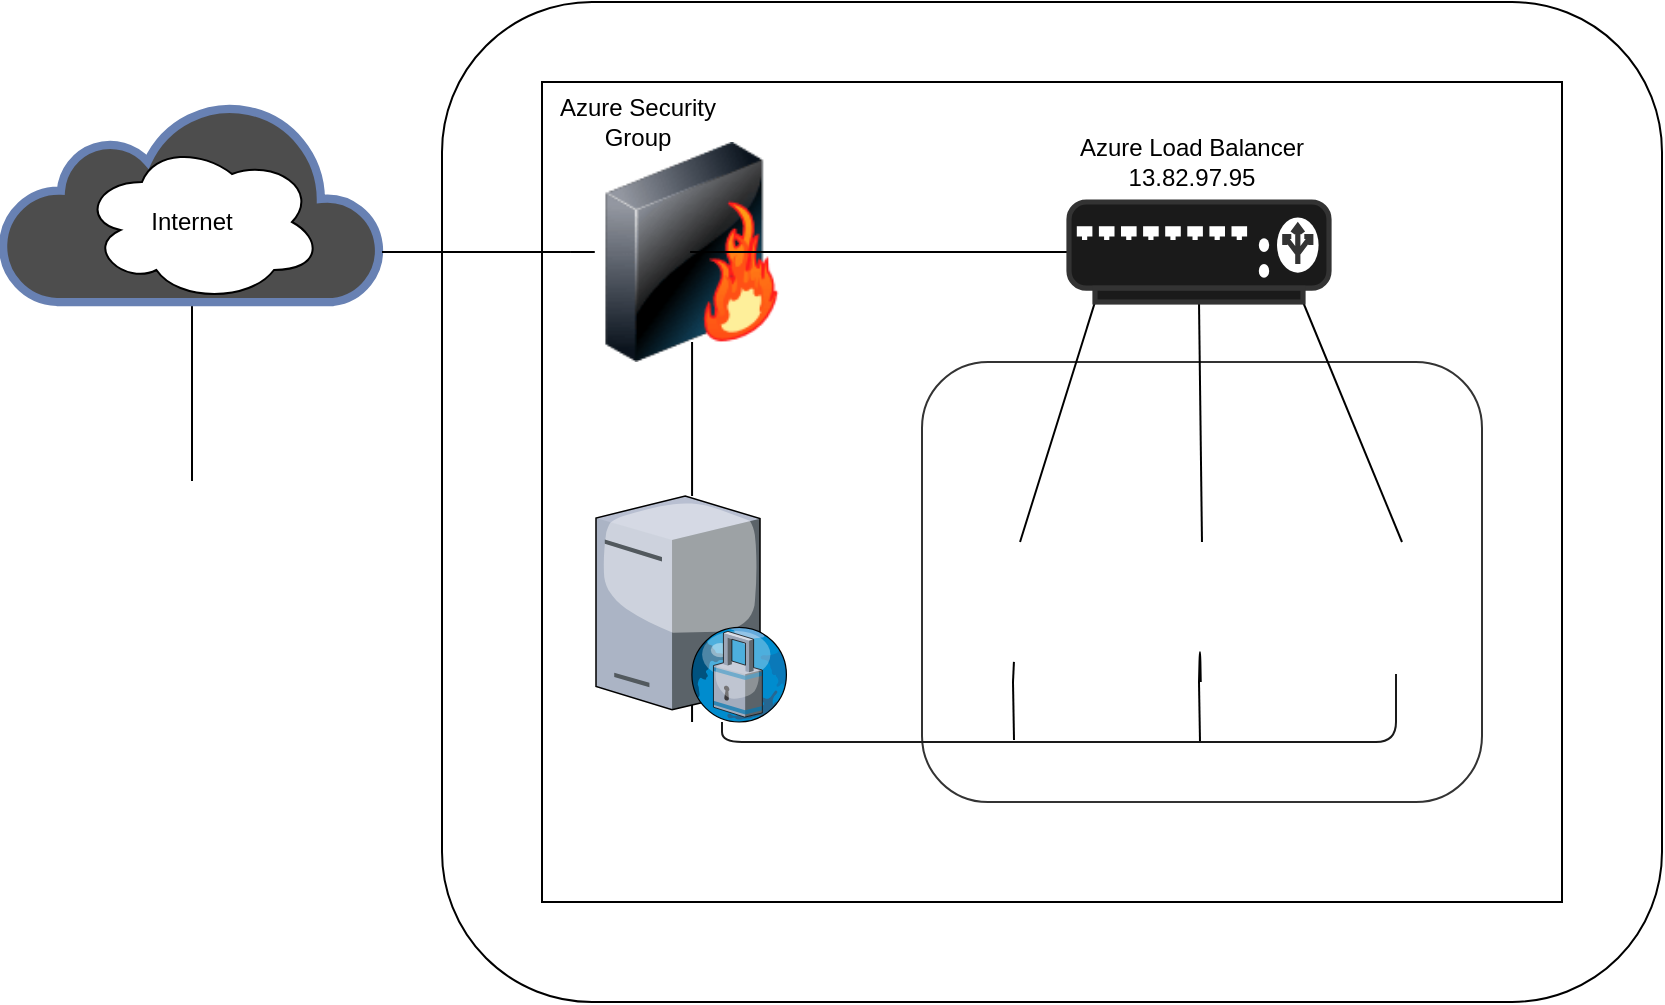 <mxfile version="15.3.0" type="github">
  <diagram id="slnVbbzJdbbrH4En2uYu" name="Page-1">
    <mxGraphModel dx="868" dy="1560" grid="1" gridSize="10" guides="1" tooltips="1" connect="1" arrows="1" fold="1" page="1" pageScale="1" pageWidth="850" pageHeight="1100" math="0" shadow="0">
      <root>
        <mxCell id="0" />
        <mxCell id="1" parent="0" />
        <mxCell id="NULseq0uM478Y7bA-dPA-58" value="" style="whiteSpace=wrap;html=1;rounded=1;" vertex="1" parent="1">
          <mxGeometry x="300" y="-20" width="610" height="500" as="geometry" />
        </mxCell>
        <mxCell id="NULseq0uM478Y7bA-dPA-47" style="edgeStyle=none;rounded=1;orthogonalLoop=1;jettySize=auto;html=1;exitX=0.5;exitY=1;exitDx=0;exitDy=0;exitPerimeter=0;startArrow=none;startFill=0;endArrow=none;endFill=0;strokeColor=default;" edge="1" parent="1" source="NULseq0uM478Y7bA-dPA-13" target="NULseq0uM478Y7bA-dPA-19">
          <mxGeometry relative="1" as="geometry" />
        </mxCell>
        <mxCell id="NULseq0uM478Y7bA-dPA-13" value="" style="html=1;outlineConnect=0;fillColor=#4D4D4D;strokeColor=#6881B3;gradientColor=none;gradientDirection=north;strokeWidth=2;shape=mxgraph.networks.cloud;fontColor=#ffffff;" vertex="1" parent="1">
          <mxGeometry x="80" y="30" width="190" height="100" as="geometry" />
        </mxCell>
        <mxCell id="NULseq0uM478Y7bA-dPA-22" value="" style="whiteSpace=wrap;html=1;strokeColor=#000000;fillColor=#FFFFFF;" vertex="1" parent="1">
          <mxGeometry x="350" y="20" width="510" height="410" as="geometry" />
        </mxCell>
        <mxCell id="NULseq0uM478Y7bA-dPA-14" value="" style="ellipse;shape=cloud;whiteSpace=wrap;html=1;direction=east;" vertex="1" parent="1">
          <mxGeometry x="120" y="50" width="120" height="80" as="geometry" />
        </mxCell>
        <mxCell id="NULseq0uM478Y7bA-dPA-26" value="" style="whiteSpace=wrap;html=1;strokeColor=#333333;fillColor=#FFFFFF;rounded=1;" vertex="1" parent="1">
          <mxGeometry x="540" y="160" width="280" height="220" as="geometry" />
        </mxCell>
        <mxCell id="NULseq0uM478Y7bA-dPA-54" style="edgeStyle=none;rounded=1;orthogonalLoop=1;jettySize=auto;html=1;exitX=0.5;exitY=1;exitDx=0;exitDy=0;startArrow=none;startFill=0;endArrow=none;endFill=0;strokeColor=default;" edge="1" parent="1" source="NULseq0uM478Y7bA-dPA-15">
          <mxGeometry relative="1" as="geometry">
            <mxPoint x="679" y="350" as="targetPoint" />
          </mxGeometry>
        </mxCell>
        <mxCell id="NULseq0uM478Y7bA-dPA-15" value="" style="shape=image;html=1;verticalAlign=top;verticalLabelPosition=bottom;labelBackgroundColor=#ffffff;imageAspect=0;aspect=fixed;image=https://cdn3.iconfinder.com/data/icons/prored/Network%20Online.png" vertex="1" parent="1">
          <mxGeometry x="632" y="227" width="93" height="93" as="geometry" />
        </mxCell>
        <mxCell id="NULseq0uM478Y7bA-dPA-19" value="" style="shape=image;html=1;verticalAlign=top;verticalLabelPosition=bottom;labelBackgroundColor=#ffffff;imageAspect=0;aspect=fixed;image=https://cdn2.iconfinder.com/data/icons/whcompare-isometric-web-hosting-servers/50/root-access-128.png" vertex="1" parent="1">
          <mxGeometry x="111" y="219.5" width="128" height="128" as="geometry" />
        </mxCell>
        <mxCell id="NULseq0uM478Y7bA-dPA-42" style="edgeStyle=none;rounded=1;orthogonalLoop=1;jettySize=auto;html=1;exitX=0.5;exitY=1;exitDx=0;exitDy=0;startArrow=none;startFill=0;endArrow=none;endFill=0;strokeColor=default;" edge="1" parent="1" source="NULseq0uM478Y7bA-dPA-17" target="NULseq0uM478Y7bA-dPA-24">
          <mxGeometry relative="1" as="geometry" />
        </mxCell>
        <mxCell id="NULseq0uM478Y7bA-dPA-45" style="edgeStyle=none;rounded=1;orthogonalLoop=1;jettySize=auto;html=1;exitX=0;exitY=0.5;exitDx=0;exitDy=0;startArrow=none;startFill=0;endArrow=none;endFill=0;strokeColor=default;" edge="1" parent="1" source="NULseq0uM478Y7bA-dPA-17">
          <mxGeometry relative="1" as="geometry">
            <mxPoint x="270" y="105" as="targetPoint" />
            <Array as="points">
              <mxPoint x="310" y="105" />
            </Array>
          </mxGeometry>
        </mxCell>
        <mxCell id="NULseq0uM478Y7bA-dPA-17" value="" style="image;html=1;image=img/lib/clip_art/networking/Firewall-page1_128x128.png" vertex="1" parent="1">
          <mxGeometry x="364.03" y="50" width="122" height="110" as="geometry" />
        </mxCell>
        <mxCell id="NULseq0uM478Y7bA-dPA-21" value="" style="shape=image;html=1;verticalAlign=top;verticalLabelPosition=bottom;labelBackgroundColor=#ffffff;imageAspect=0;aspect=fixed;image=https://cdn3.iconfinder.com/data/icons/prored/Network%20Online.png" vertex="1" parent="1">
          <mxGeometry x="720" y="227" width="93" height="93" as="geometry" />
        </mxCell>
        <mxCell id="NULseq0uM478Y7bA-dPA-34" style="rounded=1;orthogonalLoop=1;jettySize=auto;html=1;exitX=0.1;exitY=1;exitDx=0;exitDy=0;exitPerimeter=0;entryX=0.538;entryY=0.247;entryDx=0;entryDy=0;entryPerimeter=0;endArrow=none;endFill=0;" edge="1" parent="1" source="NULseq0uM478Y7bA-dPA-3" target="NULseq0uM478Y7bA-dPA-23">
          <mxGeometry relative="1" as="geometry" />
        </mxCell>
        <mxCell id="NULseq0uM478Y7bA-dPA-35" style="edgeStyle=none;rounded=1;orthogonalLoop=1;jettySize=auto;html=1;exitX=0.5;exitY=1;exitDx=0;exitDy=0;exitPerimeter=0;entryX=0.516;entryY=0.247;entryDx=0;entryDy=0;entryPerimeter=0;endArrow=none;endFill=0;" edge="1" parent="1" source="NULseq0uM478Y7bA-dPA-3" target="NULseq0uM478Y7bA-dPA-15">
          <mxGeometry relative="1" as="geometry" />
        </mxCell>
        <mxCell id="NULseq0uM478Y7bA-dPA-36" style="edgeStyle=none;rounded=1;orthogonalLoop=1;jettySize=auto;html=1;exitX=0.9;exitY=1;exitDx=0;exitDy=0;exitPerimeter=0;entryX=0.538;entryY=0.247;entryDx=0;entryDy=0;entryPerimeter=0;strokeColor=none;" edge="1" parent="1" source="NULseq0uM478Y7bA-dPA-3" target="NULseq0uM478Y7bA-dPA-21">
          <mxGeometry relative="1" as="geometry" />
        </mxCell>
        <mxCell id="NULseq0uM478Y7bA-dPA-37" style="edgeStyle=none;rounded=1;orthogonalLoop=1;jettySize=auto;html=1;exitX=0.9;exitY=1;exitDx=0;exitDy=0;exitPerimeter=0;strokeColor=default;startArrow=none;startFill=0;endArrow=none;endFill=0;" edge="1" parent="1" source="NULseq0uM478Y7bA-dPA-3">
          <mxGeometry relative="1" as="geometry">
            <mxPoint x="780" y="250" as="targetPoint" />
          </mxGeometry>
        </mxCell>
        <mxCell id="NULseq0uM478Y7bA-dPA-40" style="edgeStyle=none;rounded=1;orthogonalLoop=1;jettySize=auto;html=1;exitX=0;exitY=0.5;exitDx=0;exitDy=0;exitPerimeter=0;entryX=0.492;entryY=0.5;entryDx=0;entryDy=0;entryPerimeter=0;startArrow=none;startFill=0;endArrow=none;endFill=0;strokeColor=default;" edge="1" parent="1" source="NULseq0uM478Y7bA-dPA-3" target="NULseq0uM478Y7bA-dPA-17">
          <mxGeometry relative="1" as="geometry" />
        </mxCell>
        <mxCell id="NULseq0uM478Y7bA-dPA-3" value="" style="fontColor=#000000;verticalAlign=top;verticalLabelPosition=bottom;labelPosition=center;align=center;html=1;outlineConnect=0;fillColor=#1A1A1A;strokeColor=#333333;gradientDirection=north;strokeWidth=2;shape=mxgraph.networks.load_balancer;" vertex="1" parent="1">
          <mxGeometry x="613.5" y="80" width="130" height="50" as="geometry" />
        </mxCell>
        <mxCell id="NULseq0uM478Y7bA-dPA-52" style="edgeStyle=none;rounded=1;orthogonalLoop=1;jettySize=auto;html=1;exitX=0.5;exitY=1;exitDx=0;exitDy=0;startArrow=none;startFill=0;endArrow=none;endFill=0;strokeColor=default;" edge="1" parent="1" source="NULseq0uM478Y7bA-dPA-23">
          <mxGeometry relative="1" as="geometry">
            <mxPoint x="586" y="349" as="targetPoint" />
          </mxGeometry>
        </mxCell>
        <mxCell id="NULseq0uM478Y7bA-dPA-23" value="" style="shape=image;html=1;verticalAlign=top;verticalLabelPosition=bottom;labelBackgroundColor=#ffffff;imageAspect=0;aspect=fixed;image=https://cdn3.iconfinder.com/data/icons/prored/Network%20Online.png" vertex="1" parent="1">
          <mxGeometry x="539" y="227" width="93" height="93" as="geometry" />
        </mxCell>
        <mxCell id="NULseq0uM478Y7bA-dPA-50" style="edgeStyle=orthogonalEdgeStyle;rounded=1;orthogonalLoop=1;jettySize=auto;html=1;startArrow=none;startFill=0;endArrow=none;endFill=0;strokeColor=default;" edge="1" parent="1" source="NULseq0uM478Y7bA-dPA-24" target="NULseq0uM478Y7bA-dPA-22">
          <mxGeometry relative="1" as="geometry">
            <Array as="points">
              <mxPoint x="570" y="390" />
              <mxPoint x="570" y="390" />
            </Array>
          </mxGeometry>
        </mxCell>
        <mxCell id="NULseq0uM478Y7bA-dPA-51" style="rounded=1;orthogonalLoop=1;jettySize=auto;html=1;startArrow=none;startFill=0;endArrow=none;endFill=0;strokeColor=#1A1A1A;edgeStyle=orthogonalEdgeStyle;" edge="1" parent="1" source="NULseq0uM478Y7bA-dPA-24">
          <mxGeometry relative="1" as="geometry">
            <mxPoint x="777" y="316" as="targetPoint" />
            <Array as="points">
              <mxPoint x="440" y="350" />
              <mxPoint x="777" y="350" />
            </Array>
          </mxGeometry>
        </mxCell>
        <mxCell id="NULseq0uM478Y7bA-dPA-24" value="" style="verticalLabelPosition=bottom;sketch=0;aspect=fixed;html=1;verticalAlign=top;strokeColor=#10739e;align=center;outlineConnect=0;shape=mxgraph.citrix.proxy_server;fillColor=#b1ddf0;" vertex="1" parent="1">
          <mxGeometry x="377" y="227" width="96.05" height="113" as="geometry" />
        </mxCell>
        <mxCell id="NULseq0uM478Y7bA-dPA-43" style="edgeStyle=none;rounded=1;orthogonalLoop=1;jettySize=auto;html=1;exitX=0.5;exitY=1;exitDx=0;exitDy=0;entryX=0.5;entryY=0.909;entryDx=0;entryDy=0;entryPerimeter=0;startArrow=none;startFill=0;endArrow=none;endFill=0;strokeColor=default;" edge="1" parent="1" source="NULseq0uM478Y7bA-dPA-17" target="NULseq0uM478Y7bA-dPA-17">
          <mxGeometry relative="1" as="geometry" />
        </mxCell>
        <mxCell id="NULseq0uM478Y7bA-dPA-46" style="edgeStyle=none;rounded=1;orthogonalLoop=1;jettySize=auto;html=1;exitX=0;exitY=0.5;exitDx=0;exitDy=0;startArrow=none;startFill=0;endArrow=none;endFill=0;strokeColor=default;" edge="1" parent="1" source="NULseq0uM478Y7bA-dPA-17" target="NULseq0uM478Y7bA-dPA-17">
          <mxGeometry relative="1" as="geometry">
            <Array as="points">
              <mxPoint x="380" y="105" />
            </Array>
          </mxGeometry>
        </mxCell>
        <mxCell id="NULseq0uM478Y7bA-dPA-53" style="edgeStyle=none;rounded=1;orthogonalLoop=1;jettySize=auto;html=1;exitX=0.5;exitY=1;exitDx=0;exitDy=0;entryX=0.505;entryY=0.892;entryDx=0;entryDy=0;entryPerimeter=0;startArrow=none;startFill=0;endArrow=none;endFill=0;strokeColor=default;" edge="1" parent="1" source="NULseq0uM478Y7bA-dPA-23" target="NULseq0uM478Y7bA-dPA-23">
          <mxGeometry relative="1" as="geometry" />
        </mxCell>
        <mxCell id="NULseq0uM478Y7bA-dPA-55" style="edgeStyle=none;rounded=1;orthogonalLoop=1;jettySize=auto;html=1;exitX=0.5;exitY=1;exitDx=0;exitDy=0;startArrow=none;startFill=0;endArrow=none;endFill=0;strokeColor=default;" edge="1" parent="1" source="NULseq0uM478Y7bA-dPA-15" target="NULseq0uM478Y7bA-dPA-15">
          <mxGeometry relative="1" as="geometry" />
        </mxCell>
        <mxCell id="NULseq0uM478Y7bA-dPA-56" style="edgeStyle=none;rounded=1;orthogonalLoop=1;jettySize=auto;html=1;exitX=0.5;exitY=1;exitDx=0;exitDy=0;startArrow=none;startFill=0;endArrow=none;endFill=0;strokeColor=default;" edge="1" parent="1" source="NULseq0uM478Y7bA-dPA-15" target="NULseq0uM478Y7bA-dPA-15">
          <mxGeometry relative="1" as="geometry" />
        </mxCell>
        <mxCell id="NULseq0uM478Y7bA-dPA-57" style="edgeStyle=none;rounded=1;orthogonalLoop=1;jettySize=auto;html=1;exitX=0.5;exitY=1;exitDx=0;exitDy=0;startArrow=none;startFill=0;endArrow=none;endFill=0;strokeColor=default;" edge="1" parent="1" source="NULseq0uM478Y7bA-dPA-15" target="NULseq0uM478Y7bA-dPA-15">
          <mxGeometry relative="1" as="geometry">
            <Array as="points">
              <mxPoint x="679" y="300" />
            </Array>
          </mxGeometry>
        </mxCell>
        <mxCell id="NULseq0uM478Y7bA-dPA-59" value="Azure Load Balancer&lt;br&gt;13.82.97.95" style="text;html=1;strokeColor=none;fillColor=none;align=center;verticalAlign=middle;whiteSpace=wrap;rounded=0;" vertex="1" parent="1">
          <mxGeometry x="590" y="50" width="170" height="20" as="geometry" />
        </mxCell>
        <mxCell id="NULseq0uM478Y7bA-dPA-60" value="Azure Security Group" style="text;html=1;strokeColor=none;fillColor=none;align=center;verticalAlign=middle;whiteSpace=wrap;rounded=0;" vertex="1" parent="1">
          <mxGeometry x="340" y="30" width="115.97" height="20" as="geometry" />
        </mxCell>
        <mxCell id="NULseq0uM478Y7bA-dPA-61" value="Internet" style="text;html=1;strokeColor=none;fillColor=none;align=center;verticalAlign=middle;whiteSpace=wrap;rounded=0;" vertex="1" parent="1">
          <mxGeometry x="140" y="80" width="70" height="20" as="geometry" />
        </mxCell>
      </root>
    </mxGraphModel>
  </diagram>
</mxfile>
